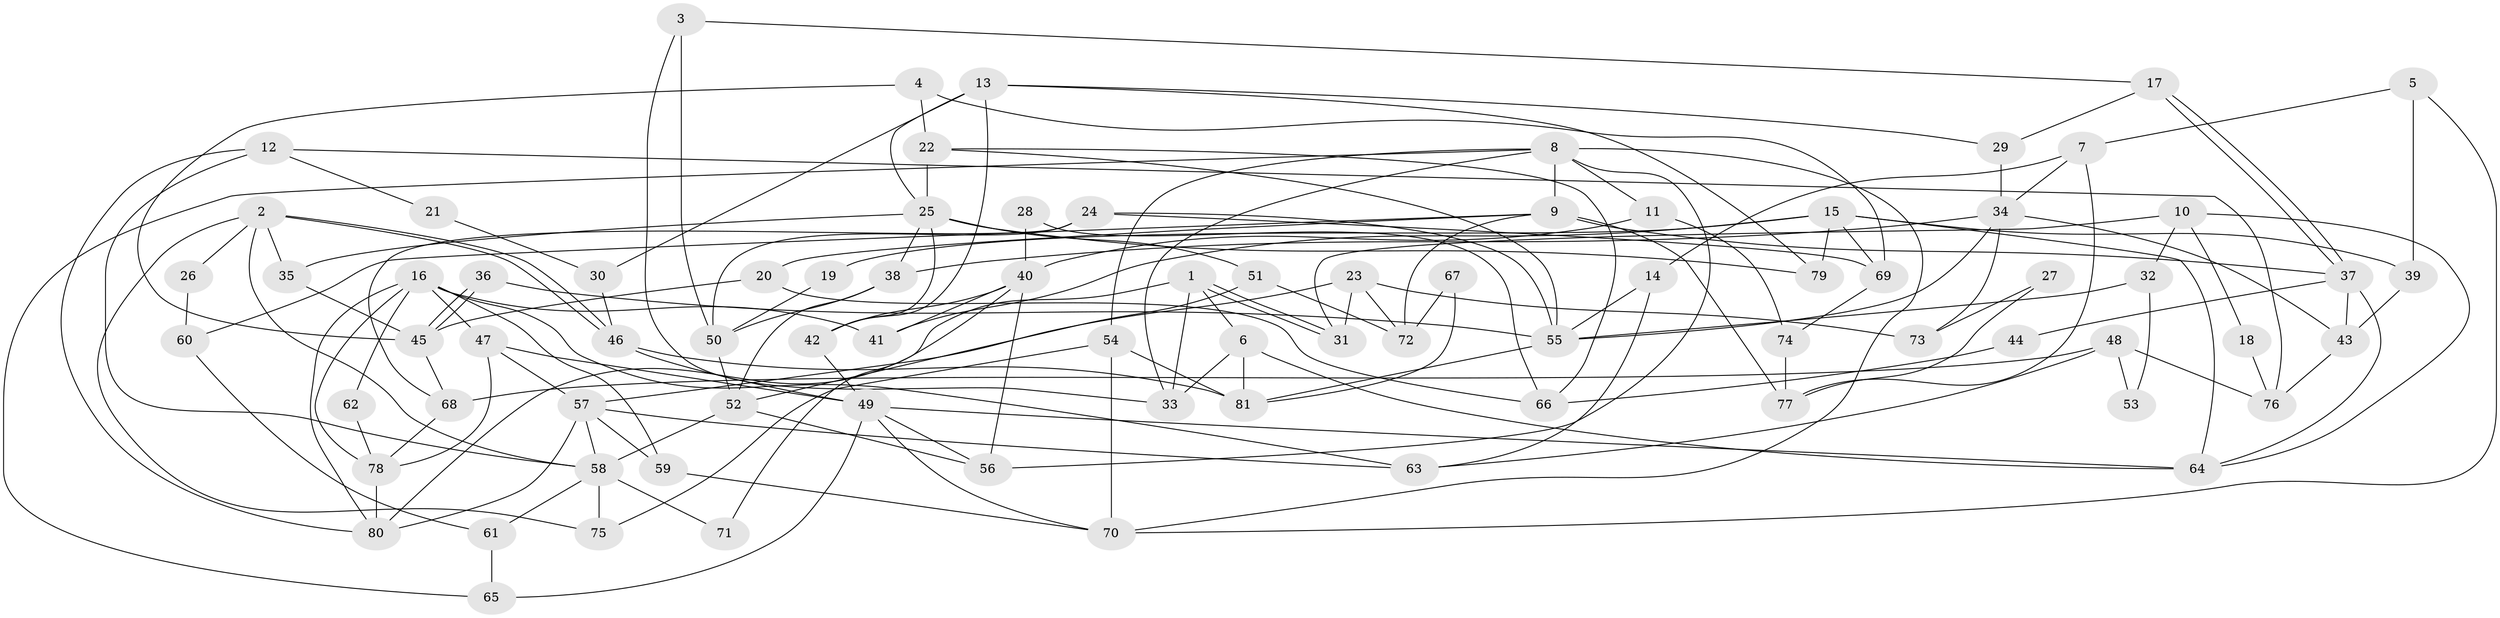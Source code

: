 // Generated by graph-tools (version 1.1) at 2025/14/03/09/25 04:14:49]
// undirected, 81 vertices, 162 edges
graph export_dot {
graph [start="1"]
  node [color=gray90,style=filled];
  1;
  2;
  3;
  4;
  5;
  6;
  7;
  8;
  9;
  10;
  11;
  12;
  13;
  14;
  15;
  16;
  17;
  18;
  19;
  20;
  21;
  22;
  23;
  24;
  25;
  26;
  27;
  28;
  29;
  30;
  31;
  32;
  33;
  34;
  35;
  36;
  37;
  38;
  39;
  40;
  41;
  42;
  43;
  44;
  45;
  46;
  47;
  48;
  49;
  50;
  51;
  52;
  53;
  54;
  55;
  56;
  57;
  58;
  59;
  60;
  61;
  62;
  63;
  64;
  65;
  66;
  67;
  68;
  69;
  70;
  71;
  72;
  73;
  74;
  75;
  76;
  77;
  78;
  79;
  80;
  81;
  1 -- 31;
  1 -- 31;
  1 -- 80;
  1 -- 6;
  1 -- 33;
  2 -- 75;
  2 -- 46;
  2 -- 46;
  2 -- 26;
  2 -- 35;
  2 -- 58;
  3 -- 33;
  3 -- 50;
  3 -- 17;
  4 -- 22;
  4 -- 45;
  4 -- 69;
  5 -- 70;
  5 -- 7;
  5 -- 39;
  6 -- 64;
  6 -- 33;
  6 -- 81;
  7 -- 34;
  7 -- 77;
  7 -- 14;
  8 -- 56;
  8 -- 33;
  8 -- 9;
  8 -- 11;
  8 -- 54;
  8 -- 65;
  8 -- 70;
  9 -- 37;
  9 -- 20;
  9 -- 60;
  9 -- 72;
  9 -- 77;
  10 -- 31;
  10 -- 64;
  10 -- 18;
  10 -- 32;
  11 -- 40;
  11 -- 74;
  12 -- 58;
  12 -- 76;
  12 -- 21;
  12 -- 80;
  13 -- 42;
  13 -- 79;
  13 -- 25;
  13 -- 29;
  13 -- 30;
  14 -- 55;
  14 -- 63;
  15 -- 41;
  15 -- 39;
  15 -- 19;
  15 -- 64;
  15 -- 69;
  15 -- 79;
  16 -- 59;
  16 -- 47;
  16 -- 41;
  16 -- 62;
  16 -- 63;
  16 -- 78;
  16 -- 80;
  17 -- 37;
  17 -- 37;
  17 -- 29;
  18 -- 76;
  19 -- 50;
  20 -- 45;
  20 -- 66;
  21 -- 30;
  22 -- 25;
  22 -- 55;
  22 -- 66;
  23 -- 72;
  23 -- 57;
  23 -- 31;
  23 -- 73;
  24 -- 69;
  24 -- 68;
  24 -- 50;
  24 -- 55;
  25 -- 38;
  25 -- 35;
  25 -- 42;
  25 -- 51;
  25 -- 79;
  26 -- 60;
  27 -- 77;
  27 -- 73;
  28 -- 40;
  28 -- 66;
  29 -- 34;
  30 -- 46;
  32 -- 55;
  32 -- 53;
  34 -- 55;
  34 -- 38;
  34 -- 43;
  34 -- 73;
  35 -- 45;
  36 -- 45;
  36 -- 45;
  36 -- 55;
  37 -- 64;
  37 -- 43;
  37 -- 44;
  38 -- 50;
  38 -- 52;
  39 -- 43;
  40 -- 56;
  40 -- 42;
  40 -- 41;
  40 -- 71;
  42 -- 49;
  43 -- 76;
  44 -- 66;
  45 -- 68;
  46 -- 49;
  46 -- 81;
  47 -- 57;
  47 -- 78;
  47 -- 49;
  48 -- 68;
  48 -- 63;
  48 -- 53;
  48 -- 76;
  49 -- 70;
  49 -- 56;
  49 -- 64;
  49 -- 65;
  50 -- 52;
  51 -- 52;
  51 -- 72;
  52 -- 58;
  52 -- 56;
  54 -- 81;
  54 -- 70;
  54 -- 75;
  55 -- 81;
  57 -- 63;
  57 -- 80;
  57 -- 58;
  57 -- 59;
  58 -- 61;
  58 -- 71;
  58 -- 75;
  59 -- 70;
  60 -- 61;
  61 -- 65;
  62 -- 78;
  67 -- 81;
  67 -- 72;
  68 -- 78;
  69 -- 74;
  74 -- 77;
  78 -- 80;
}
